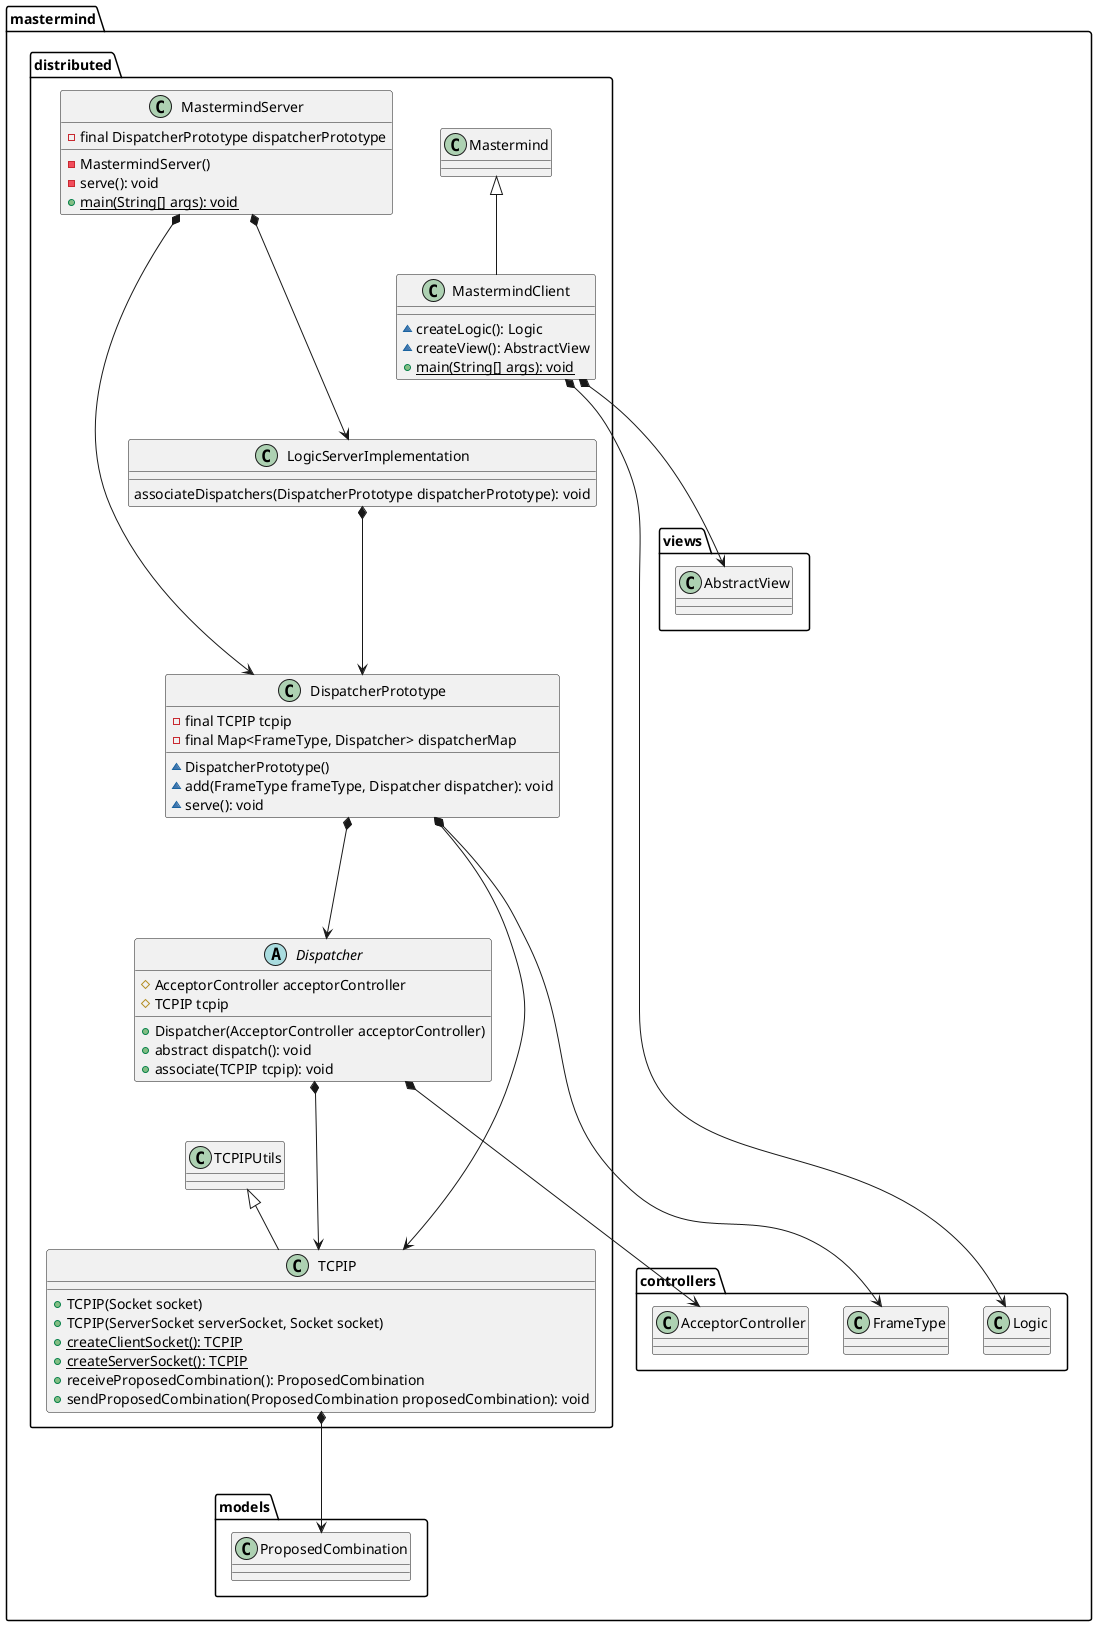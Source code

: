 
@startuml

package mastermind.distributed {

    abstract class Dispatcher{
        # AcceptorController acceptorController
        # TCPIP tcpip
        + Dispatcher(AcceptorController acceptorController)
        + abstract dispatch(): void
        + associate(TCPIP tcpip): void
    }

    class DispatcherPrototype{
        - final TCPIP tcpip
        - final Map<FrameType, Dispatcher> dispatcherMap
        ~ DispatcherPrototype()
        ~ add(FrameType frameType, Dispatcher dispatcher): void
        ~ serve(): void
    }

    class LogicServerImplementation{
         associateDispatchers(DispatcherPrototype dispatcherPrototype): void
    }

    class MastermindClient extends Mastermind {
        ~ createLogic(): Logic
        ~ createView(): AbstractView
        + {static} main(String[] args): void
    }

    class MastermindServer{
        - final DispatcherPrototype dispatcherPrototype
        - MastermindServer()
        - serve(): void
        + {static} main(String[] args): void
    }

    class TCPIP extends TCPIPUtils {
        + TCPIP(Socket socket)
        + TCPIP(ServerSocket serverSocket, Socket socket)
        + {static} createClientSocket(): TCPIP
        + {static} createServerSocket(): TCPIP
        + receiveProposedCombination(): ProposedCombination
        + sendProposedCombination(ProposedCombination proposedCombination): void
    }
}

Dispatcher *---> mastermind.controllers.AcceptorController
Dispatcher *---> TCPIP

DispatcherPrototype *---> TCPIP
DispatcherPrototype *---> mastermind.controllers.FrameType
DispatcherPrototype *---> Dispatcher

LogicServerImplementation *---> DispatcherPrototype

MastermindClient *---> mastermind.controllers.Logic
MastermindClient *---> mastermind.views.AbstractView

MastermindServer *---> DispatcherPrototype
MastermindServer *---> LogicServerImplementation

TCPIP *---> mastermind.models.ProposedCombination

@enduml

@startuml

package mastermind.distributed.dispatchers {

    class AddProposalDispatcher extends Dispatcher {
        + AddProposalDispatcher(ProposalController proposalController)
        + dispatch(): void
    }

    class AttemptsDispatcher extends Dispatcher {
        + AddProposalDispatcher(ProposalController proposalController)
        + dispatch(): void
    }

    class GetProposalDispatcher extends Dispatcher {
        + AddProposalDispatcher(ProposalController proposalController)
        + dispatch(): void
    }

    class LooserDispatcher extends Dispatcher {
        + AddProposalDispatcher(ProposalController proposalController)
        + dispatch(): void
    }

    class NextStateDispatcher extends Dispatcher {
        + AddProposalDispatcher(ProposalController proposalController)
        + dispatch(): void
    }

    class RedoableDispatcher extends Dispatcher {
        + AddProposalDispatcher(ProposalController proposalController)
        + dispatch(): void
    }

    class RedoDispatcher extends Dispatcher {
        + AddProposalDispatcher(ProposalController proposalController)
        + dispatch(): void
    }

    class ResultDispatcher extends Dispatcher {
        + AddProposalDispatcher(ProposalController proposalController)
        + dispatch(): void
    }

    class ResumeDispatcher extends Dispatcher {
        + AddProposalDispatcher(ProposalController proposalController)
        + dispatch(): void
    }

    class StartDispatcher extends Dispatcher {
        + AddProposalDispatcher(ProposalController proposalController)
        + dispatch(): void
    }

    class StateDispatcher extends Dispatcher {
        + AddProposalDispatcher(ProposalController proposalController)
        + dispatch(): void
    }

    class UndoableDispatcher extends Dispatcher {
        + AddProposalDispatcher(ProposalController proposalController)
        + dispatch(): void
    }

    class UndoDispatcher extends Dispatcher {
        + AddProposalDispatcher(ProposalController proposalController)
        + dispatch(): void
    }

    class WinnerDispatcher extends Dispatcher {
        + AddProposalDispatcher(ProposalController proposalController)
        + dispatch(): void
    }

}

Dispatcher *---> mastermind.controllers.ProposalController

@enduml

@startuml

package mastermind.distributed.proxy {

    class LogicProxy extends mastermind.controllers.Logic{
        - final TCPIP tcpip
        + LogicProxy()
    }

    class ProposalControllerProxy extends mastermind.controllers.ProposalController {
         - final TCPIP tcpip;
         ProposalControllerProxy(Session session, TCPIP tcpip)
         + addProposedCombination(ProposedCombination proposedCombination): void
         + isLooser(): boolean
         + isWinner(): boolean
         + getAttempts(): int
         + getProposedCombination(int position): ProposedCombination
         + getResult(int position): Result
         + undo(): void
         + isUndoable(): boolean
         + redo(): void
         + isRedoable(): boolean
         + next(): void
    }

    class ResumeControllerProxy extends mastermind.controllers.ResumeController {
        - final TCPIP tcpip;
        + ResumeControllerProxy(Session session, TCPIP tcpip)
        + resume(boolean newGame): void
    }

    class SessionProxy implements mastermind.models.Session {
        - final TCPIP tcpip
        SessionProxy(TCPIP tcpip)
        + getValueState(): StateValue
    }

    class StartControllerProxy extends mastermind.controllers.StartController {
       - final TCPIP tcpip
       StartControllerProxy(Session session, TCPIP tcpip)
       + start():void
   }

}

Logic *--> TCPIP

ProposalControllerProxy *-----> TCPIP
ProposalControllerProxy *-----> mastermind.models.Session
ProposalControllerProxy *-----> mastermind.controllers.FrameType

ResumeControllerProxy *-----> TCPIP
ResumeControllerProxy *-----> mastermind.models.Session
ResumeControllerProxy *-----> mastermind.controllers.FrameType

SessionProxy *-----> TCPIP
SessionProxy *-----> mastermind.controllers.FrameType

StartControllerProxy *-----> TCPIP
StartControllerProxy *-----> mastermind.controllers.FrameType

@enduml